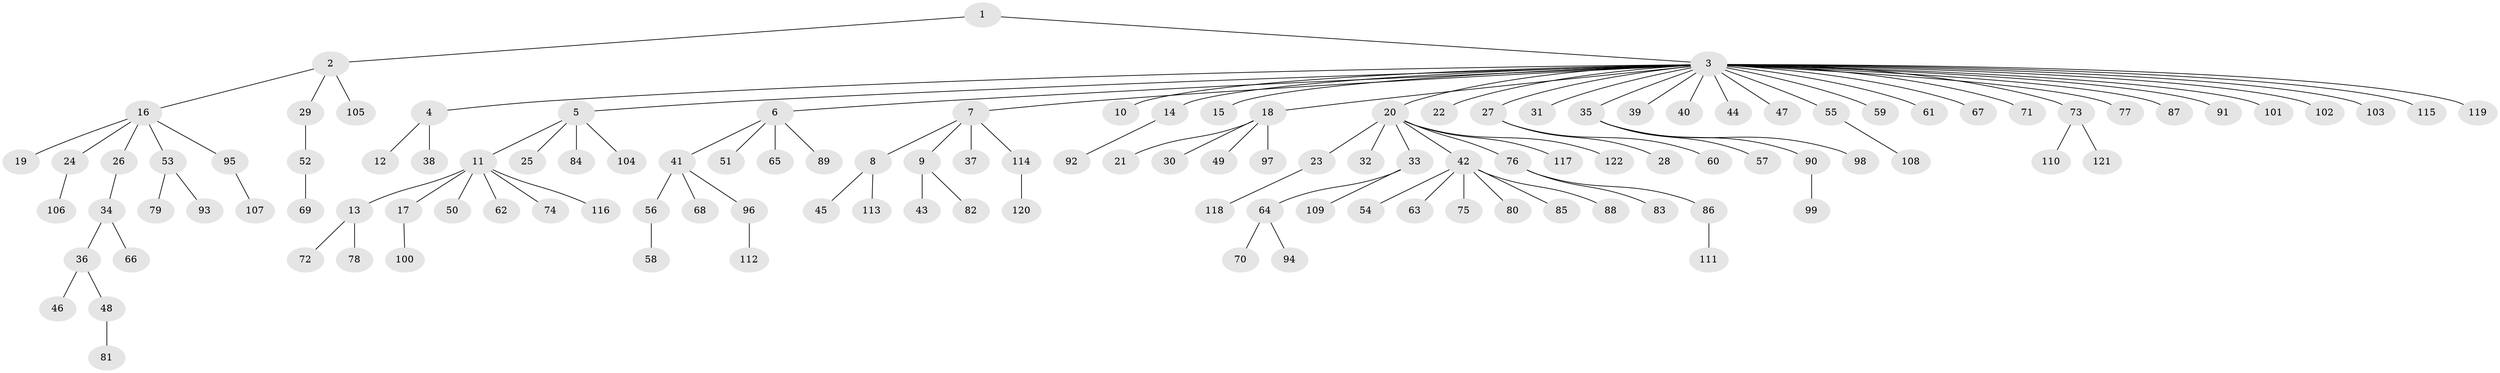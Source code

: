 // Generated by graph-tools (version 1.1) at 2025/48/03/09/25 04:48:09]
// undirected, 122 vertices, 121 edges
graph export_dot {
graph [start="1"]
  node [color=gray90,style=filled];
  1;
  2;
  3;
  4;
  5;
  6;
  7;
  8;
  9;
  10;
  11;
  12;
  13;
  14;
  15;
  16;
  17;
  18;
  19;
  20;
  21;
  22;
  23;
  24;
  25;
  26;
  27;
  28;
  29;
  30;
  31;
  32;
  33;
  34;
  35;
  36;
  37;
  38;
  39;
  40;
  41;
  42;
  43;
  44;
  45;
  46;
  47;
  48;
  49;
  50;
  51;
  52;
  53;
  54;
  55;
  56;
  57;
  58;
  59;
  60;
  61;
  62;
  63;
  64;
  65;
  66;
  67;
  68;
  69;
  70;
  71;
  72;
  73;
  74;
  75;
  76;
  77;
  78;
  79;
  80;
  81;
  82;
  83;
  84;
  85;
  86;
  87;
  88;
  89;
  90;
  91;
  92;
  93;
  94;
  95;
  96;
  97;
  98;
  99;
  100;
  101;
  102;
  103;
  104;
  105;
  106;
  107;
  108;
  109;
  110;
  111;
  112;
  113;
  114;
  115;
  116;
  117;
  118;
  119;
  120;
  121;
  122;
  1 -- 2;
  1 -- 3;
  2 -- 16;
  2 -- 29;
  2 -- 105;
  3 -- 4;
  3 -- 5;
  3 -- 6;
  3 -- 7;
  3 -- 10;
  3 -- 14;
  3 -- 15;
  3 -- 18;
  3 -- 20;
  3 -- 22;
  3 -- 27;
  3 -- 31;
  3 -- 35;
  3 -- 39;
  3 -- 40;
  3 -- 44;
  3 -- 47;
  3 -- 55;
  3 -- 59;
  3 -- 61;
  3 -- 67;
  3 -- 71;
  3 -- 73;
  3 -- 77;
  3 -- 87;
  3 -- 91;
  3 -- 101;
  3 -- 102;
  3 -- 103;
  3 -- 115;
  3 -- 119;
  4 -- 12;
  4 -- 38;
  5 -- 11;
  5 -- 25;
  5 -- 84;
  5 -- 104;
  6 -- 41;
  6 -- 51;
  6 -- 65;
  6 -- 89;
  7 -- 8;
  7 -- 9;
  7 -- 37;
  7 -- 114;
  8 -- 45;
  8 -- 113;
  9 -- 43;
  9 -- 82;
  11 -- 13;
  11 -- 17;
  11 -- 50;
  11 -- 62;
  11 -- 74;
  11 -- 116;
  13 -- 72;
  13 -- 78;
  14 -- 92;
  16 -- 19;
  16 -- 24;
  16 -- 26;
  16 -- 53;
  16 -- 95;
  17 -- 100;
  18 -- 21;
  18 -- 30;
  18 -- 49;
  18 -- 97;
  20 -- 23;
  20 -- 32;
  20 -- 33;
  20 -- 42;
  20 -- 76;
  20 -- 117;
  20 -- 122;
  23 -- 118;
  24 -- 106;
  26 -- 34;
  27 -- 28;
  27 -- 60;
  29 -- 52;
  33 -- 64;
  33 -- 109;
  34 -- 36;
  34 -- 66;
  35 -- 57;
  35 -- 90;
  35 -- 98;
  36 -- 46;
  36 -- 48;
  41 -- 56;
  41 -- 68;
  41 -- 96;
  42 -- 54;
  42 -- 63;
  42 -- 75;
  42 -- 80;
  42 -- 85;
  42 -- 88;
  48 -- 81;
  52 -- 69;
  53 -- 79;
  53 -- 93;
  55 -- 108;
  56 -- 58;
  64 -- 70;
  64 -- 94;
  73 -- 110;
  73 -- 121;
  76 -- 83;
  76 -- 86;
  86 -- 111;
  90 -- 99;
  95 -- 107;
  96 -- 112;
  114 -- 120;
}
